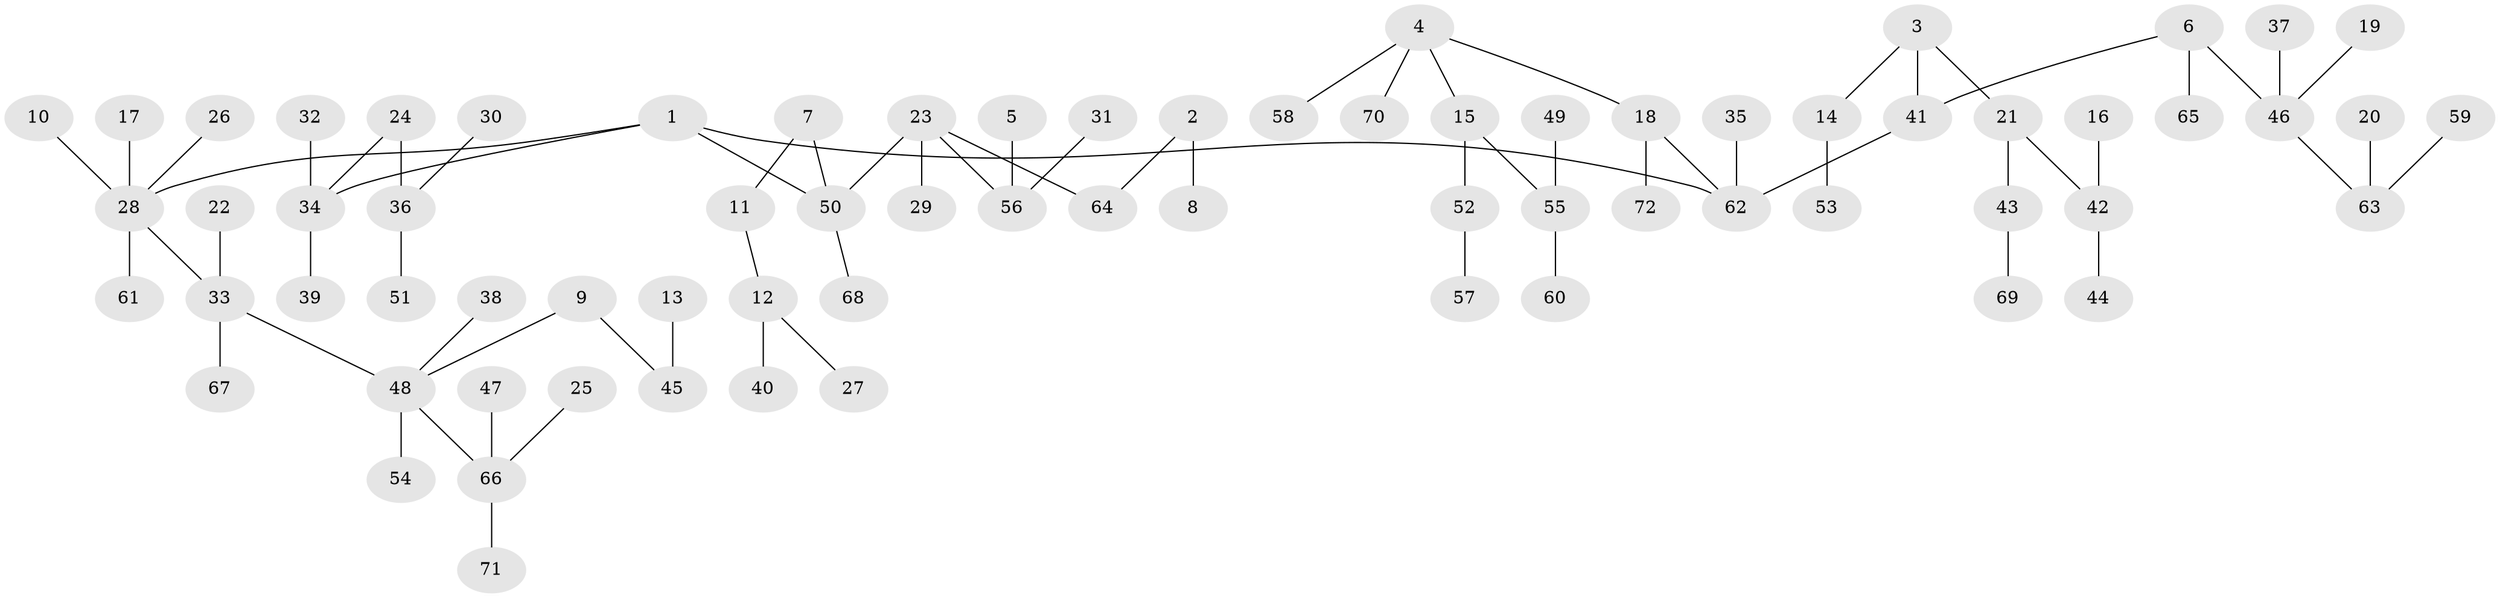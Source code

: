 // original degree distribution, {4: 0.09027777777777778, 5: 0.027777777777777776, 6: 0.027777777777777776, 3: 0.125, 2: 0.1736111111111111, 7: 0.006944444444444444, 1: 0.5486111111111112}
// Generated by graph-tools (version 1.1) at 2025/02/03/09/25 03:02:28]
// undirected, 72 vertices, 71 edges
graph export_dot {
graph [start="1"]
  node [color=gray90,style=filled];
  1;
  2;
  3;
  4;
  5;
  6;
  7;
  8;
  9;
  10;
  11;
  12;
  13;
  14;
  15;
  16;
  17;
  18;
  19;
  20;
  21;
  22;
  23;
  24;
  25;
  26;
  27;
  28;
  29;
  30;
  31;
  32;
  33;
  34;
  35;
  36;
  37;
  38;
  39;
  40;
  41;
  42;
  43;
  44;
  45;
  46;
  47;
  48;
  49;
  50;
  51;
  52;
  53;
  54;
  55;
  56;
  57;
  58;
  59;
  60;
  61;
  62;
  63;
  64;
  65;
  66;
  67;
  68;
  69;
  70;
  71;
  72;
  1 -- 28 [weight=1.0];
  1 -- 34 [weight=1.0];
  1 -- 50 [weight=1.0];
  1 -- 62 [weight=1.0];
  2 -- 8 [weight=1.0];
  2 -- 64 [weight=1.0];
  3 -- 14 [weight=1.0];
  3 -- 21 [weight=1.0];
  3 -- 41 [weight=1.0];
  4 -- 15 [weight=1.0];
  4 -- 18 [weight=1.0];
  4 -- 58 [weight=1.0];
  4 -- 70 [weight=1.0];
  5 -- 56 [weight=1.0];
  6 -- 41 [weight=1.0];
  6 -- 46 [weight=1.0];
  6 -- 65 [weight=1.0];
  7 -- 11 [weight=1.0];
  7 -- 50 [weight=1.0];
  9 -- 45 [weight=1.0];
  9 -- 48 [weight=1.0];
  10 -- 28 [weight=1.0];
  11 -- 12 [weight=1.0];
  12 -- 27 [weight=1.0];
  12 -- 40 [weight=1.0];
  13 -- 45 [weight=1.0];
  14 -- 53 [weight=1.0];
  15 -- 52 [weight=1.0];
  15 -- 55 [weight=1.0];
  16 -- 42 [weight=1.0];
  17 -- 28 [weight=1.0];
  18 -- 62 [weight=1.0];
  18 -- 72 [weight=1.0];
  19 -- 46 [weight=1.0];
  20 -- 63 [weight=1.0];
  21 -- 42 [weight=1.0];
  21 -- 43 [weight=1.0];
  22 -- 33 [weight=1.0];
  23 -- 29 [weight=1.0];
  23 -- 50 [weight=1.0];
  23 -- 56 [weight=1.0];
  23 -- 64 [weight=1.0];
  24 -- 34 [weight=1.0];
  24 -- 36 [weight=1.0];
  25 -- 66 [weight=1.0];
  26 -- 28 [weight=1.0];
  28 -- 33 [weight=1.0];
  28 -- 61 [weight=1.0];
  30 -- 36 [weight=1.0];
  31 -- 56 [weight=1.0];
  32 -- 34 [weight=1.0];
  33 -- 48 [weight=1.0];
  33 -- 67 [weight=1.0];
  34 -- 39 [weight=1.0];
  35 -- 62 [weight=1.0];
  36 -- 51 [weight=1.0];
  37 -- 46 [weight=1.0];
  38 -- 48 [weight=1.0];
  41 -- 62 [weight=1.0];
  42 -- 44 [weight=1.0];
  43 -- 69 [weight=1.0];
  46 -- 63 [weight=1.0];
  47 -- 66 [weight=1.0];
  48 -- 54 [weight=1.0];
  48 -- 66 [weight=1.0];
  49 -- 55 [weight=1.0];
  50 -- 68 [weight=1.0];
  52 -- 57 [weight=1.0];
  55 -- 60 [weight=1.0];
  59 -- 63 [weight=1.0];
  66 -- 71 [weight=1.0];
}

